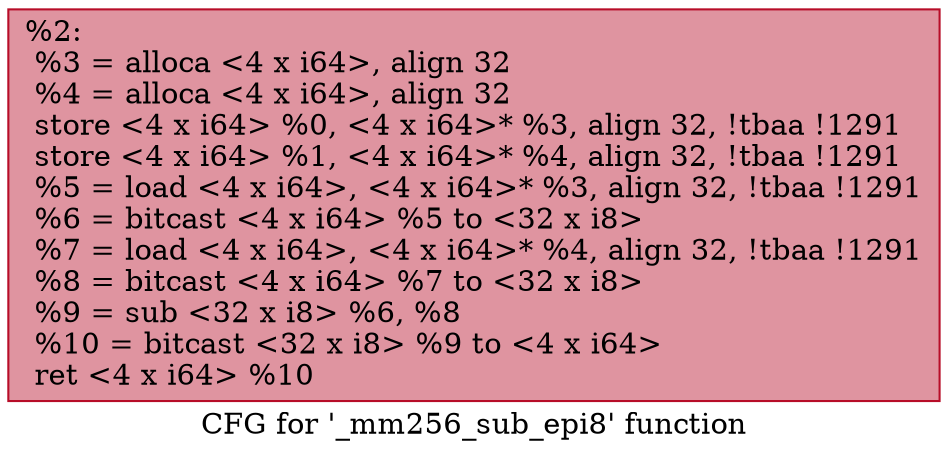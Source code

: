 digraph "CFG for '_mm256_sub_epi8' function" {
	label="CFG for '_mm256_sub_epi8' function";

	Node0x20668f0 [shape=record,color="#b70d28ff", style=filled, fillcolor="#b70d2870",label="{%2:\l  %3 = alloca \<4 x i64\>, align 32\l  %4 = alloca \<4 x i64\>, align 32\l  store \<4 x i64\> %0, \<4 x i64\>* %3, align 32, !tbaa !1291\l  store \<4 x i64\> %1, \<4 x i64\>* %4, align 32, !tbaa !1291\l  %5 = load \<4 x i64\>, \<4 x i64\>* %3, align 32, !tbaa !1291\l  %6 = bitcast \<4 x i64\> %5 to \<32 x i8\>\l  %7 = load \<4 x i64\>, \<4 x i64\>* %4, align 32, !tbaa !1291\l  %8 = bitcast \<4 x i64\> %7 to \<32 x i8\>\l  %9 = sub \<32 x i8\> %6, %8\l  %10 = bitcast \<32 x i8\> %9 to \<4 x i64\>\l  ret \<4 x i64\> %10\l}"];
}
